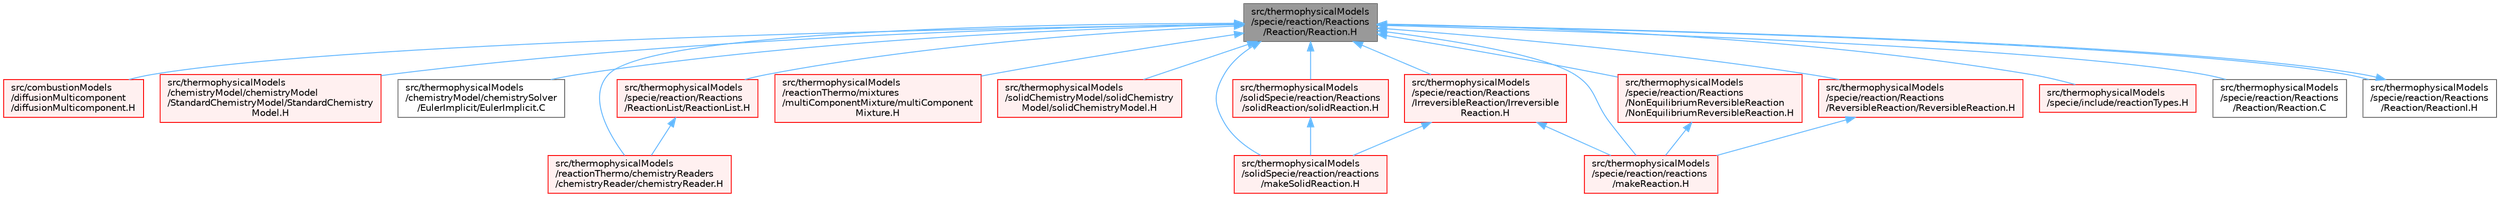 digraph "src/thermophysicalModels/specie/reaction/Reactions/Reaction/Reaction.H"
{
 // LATEX_PDF_SIZE
  bgcolor="transparent";
  edge [fontname=Helvetica,fontsize=10,labelfontname=Helvetica,labelfontsize=10];
  node [fontname=Helvetica,fontsize=10,shape=box,height=0.2,width=0.4];
  Node1 [id="Node000001",label="src/thermophysicalModels\l/specie/reaction/Reactions\l/Reaction/Reaction.H",height=0.2,width=0.4,color="gray40", fillcolor="grey60", style="filled", fontcolor="black",tooltip=" "];
  Node1 -> Node2 [id="edge1_Node000001_Node000002",dir="back",color="steelblue1",style="solid",tooltip=" "];
  Node2 [id="Node000002",label="src/combustionModels\l/diffusionMulticomponent\l/diffusionMulticomponent.H",height=0.2,width=0.4,color="red", fillcolor="#FFF0F0", style="filled",URL="$diffusionMulticomponent_8H.html",tooltip=" "];
  Node1 -> Node5 [id="edge2_Node000001_Node000005",dir="back",color="steelblue1",style="solid",tooltip=" "];
  Node5 [id="Node000005",label="src/thermophysicalModels\l/chemistryModel/chemistryModel\l/StandardChemistryModel/StandardChemistry\lModel.H",height=0.2,width=0.4,color="red", fillcolor="#FFF0F0", style="filled",URL="$StandardChemistryModel_8H.html",tooltip=" "];
  Node1 -> Node14 [id="edge3_Node000001_Node000014",dir="back",color="steelblue1",style="solid",tooltip=" "];
  Node14 [id="Node000014",label="src/thermophysicalModels\l/chemistryModel/chemistrySolver\l/EulerImplicit/EulerImplicit.C",height=0.2,width=0.4,color="grey40", fillcolor="white", style="filled",URL="$EulerImplicit_8C.html",tooltip=" "];
  Node1 -> Node15 [id="edge4_Node000001_Node000015",dir="back",color="steelblue1",style="solid",tooltip=" "];
  Node15 [id="Node000015",label="src/thermophysicalModels\l/reactionThermo/chemistryReaders\l/chemistryReader/chemistryReader.H",height=0.2,width=0.4,color="red", fillcolor="#FFF0F0", style="filled",URL="$chemistryReader_8H.html",tooltip=" "];
  Node1 -> Node53 [id="edge5_Node000001_Node000053",dir="back",color="steelblue1",style="solid",tooltip=" "];
  Node53 [id="Node000053",label="src/thermophysicalModels\l/reactionThermo/mixtures\l/multiComponentMixture/multiComponent\lMixture.H",height=0.2,width=0.4,color="red", fillcolor="#FFF0F0", style="filled",URL="$multiComponentMixture_8H.html",tooltip=" "];
  Node1 -> Node58 [id="edge6_Node000001_Node000058",dir="back",color="steelblue1",style="solid",tooltip=" "];
  Node58 [id="Node000058",label="src/thermophysicalModels\l/solidChemistryModel/solidChemistry\lModel/solidChemistryModel.H",height=0.2,width=0.4,color="red", fillcolor="#FFF0F0", style="filled",URL="$solidChemistryModel_8H.html",tooltip=" "];
  Node1 -> Node64 [id="edge7_Node000001_Node000064",dir="back",color="steelblue1",style="solid",tooltip=" "];
  Node64 [id="Node000064",label="src/thermophysicalModels\l/solidSpecie/reaction/Reactions\l/solidReaction/solidReaction.H",height=0.2,width=0.4,color="red", fillcolor="#FFF0F0", style="filled",URL="$solidReaction_8H.html",tooltip=" "];
  Node64 -> Node67 [id="edge8_Node000064_Node000067",dir="back",color="steelblue1",style="solid",tooltip=" "];
  Node67 [id="Node000067",label="src/thermophysicalModels\l/solidSpecie/reaction/reactions\l/makeSolidReaction.H",height=0.2,width=0.4,color="red", fillcolor="#FFF0F0", style="filled",URL="$makeSolidReaction_8H.html",tooltip="Macros for instantiating reactions for solid."];
  Node1 -> Node67 [id="edge9_Node000001_Node000067",dir="back",color="steelblue1",style="solid",tooltip=" "];
  Node1 -> Node69 [id="edge10_Node000001_Node000069",dir="back",color="steelblue1",style="solid",tooltip=" "];
  Node69 [id="Node000069",label="src/thermophysicalModels\l/specie/include/reactionTypes.H",height=0.2,width=0.4,color="red", fillcolor="#FFF0F0", style="filled",URL="$reactionTypes_8H.html",tooltip="Type definitions for reactions."];
  Node1 -> Node72 [id="edge11_Node000001_Node000072",dir="back",color="steelblue1",style="solid",tooltip=" "];
  Node72 [id="Node000072",label="src/thermophysicalModels\l/specie/reaction/Reactions\l/IrreversibleReaction/Irreversible\lReaction.H",height=0.2,width=0.4,color="red", fillcolor="#FFF0F0", style="filled",URL="$IrreversibleReaction_8H.html",tooltip=" "];
  Node72 -> Node67 [id="edge12_Node000072_Node000067",dir="back",color="steelblue1",style="solid",tooltip=" "];
  Node72 -> Node74 [id="edge13_Node000072_Node000074",dir="back",color="steelblue1",style="solid",tooltip=" "];
  Node74 [id="Node000074",label="src/thermophysicalModels\l/specie/reaction/reactions\l/makeReaction.H",height=0.2,width=0.4,color="red", fillcolor="#FFF0F0", style="filled",URL="$makeReaction_8H.html",tooltip="Macros for instantiating reactions on given thermo packages."];
  Node1 -> Node75 [id="edge14_Node000001_Node000075",dir="back",color="steelblue1",style="solid",tooltip=" "];
  Node75 [id="Node000075",label="src/thermophysicalModels\l/specie/reaction/Reactions\l/NonEquilibriumReversibleReaction\l/NonEquilibriumReversibleReaction.H",height=0.2,width=0.4,color="red", fillcolor="#FFF0F0", style="filled",URL="$NonEquilibriumReversibleReaction_8H.html",tooltip=" "];
  Node75 -> Node74 [id="edge15_Node000075_Node000074",dir="back",color="steelblue1",style="solid",tooltip=" "];
  Node1 -> Node77 [id="edge16_Node000001_Node000077",dir="back",color="steelblue1",style="solid",tooltip=" "];
  Node77 [id="Node000077",label="src/thermophysicalModels\l/specie/reaction/Reactions\l/Reaction/Reaction.C",height=0.2,width=0.4,color="grey40", fillcolor="white", style="filled",URL="$Reaction_8C.html",tooltip=" "];
  Node1 -> Node78 [id="edge17_Node000001_Node000078",dir="back",color="steelblue1",style="solid",tooltip=" "];
  Node78 [id="Node000078",label="src/thermophysicalModels\l/specie/reaction/Reactions\l/Reaction/ReactionI.H",height=0.2,width=0.4,color="grey40", fillcolor="white", style="filled",URL="$ReactionI_8H.html",tooltip=" "];
  Node78 -> Node1 [id="edge18_Node000078_Node000001",dir="back",color="steelblue1",style="solid",tooltip=" "];
  Node1 -> Node79 [id="edge19_Node000001_Node000079",dir="back",color="steelblue1",style="solid",tooltip=" "];
  Node79 [id="Node000079",label="src/thermophysicalModels\l/specie/reaction/Reactions\l/ReactionList/ReactionList.H",height=0.2,width=0.4,color="red", fillcolor="#FFF0F0", style="filled",URL="$ReactionList_8H.html",tooltip=" "];
  Node79 -> Node15 [id="edge20_Node000079_Node000015",dir="back",color="steelblue1",style="solid",tooltip=" "];
  Node1 -> Node81 [id="edge21_Node000001_Node000081",dir="back",color="steelblue1",style="solid",tooltip=" "];
  Node81 [id="Node000081",label="src/thermophysicalModels\l/specie/reaction/Reactions\l/ReversibleReaction/ReversibleReaction.H",height=0.2,width=0.4,color="red", fillcolor="#FFF0F0", style="filled",URL="$ReversibleReaction_8H.html",tooltip=" "];
  Node81 -> Node74 [id="edge22_Node000081_Node000074",dir="back",color="steelblue1",style="solid",tooltip=" "];
  Node1 -> Node74 [id="edge23_Node000001_Node000074",dir="back",color="steelblue1",style="solid",tooltip=" "];
}
